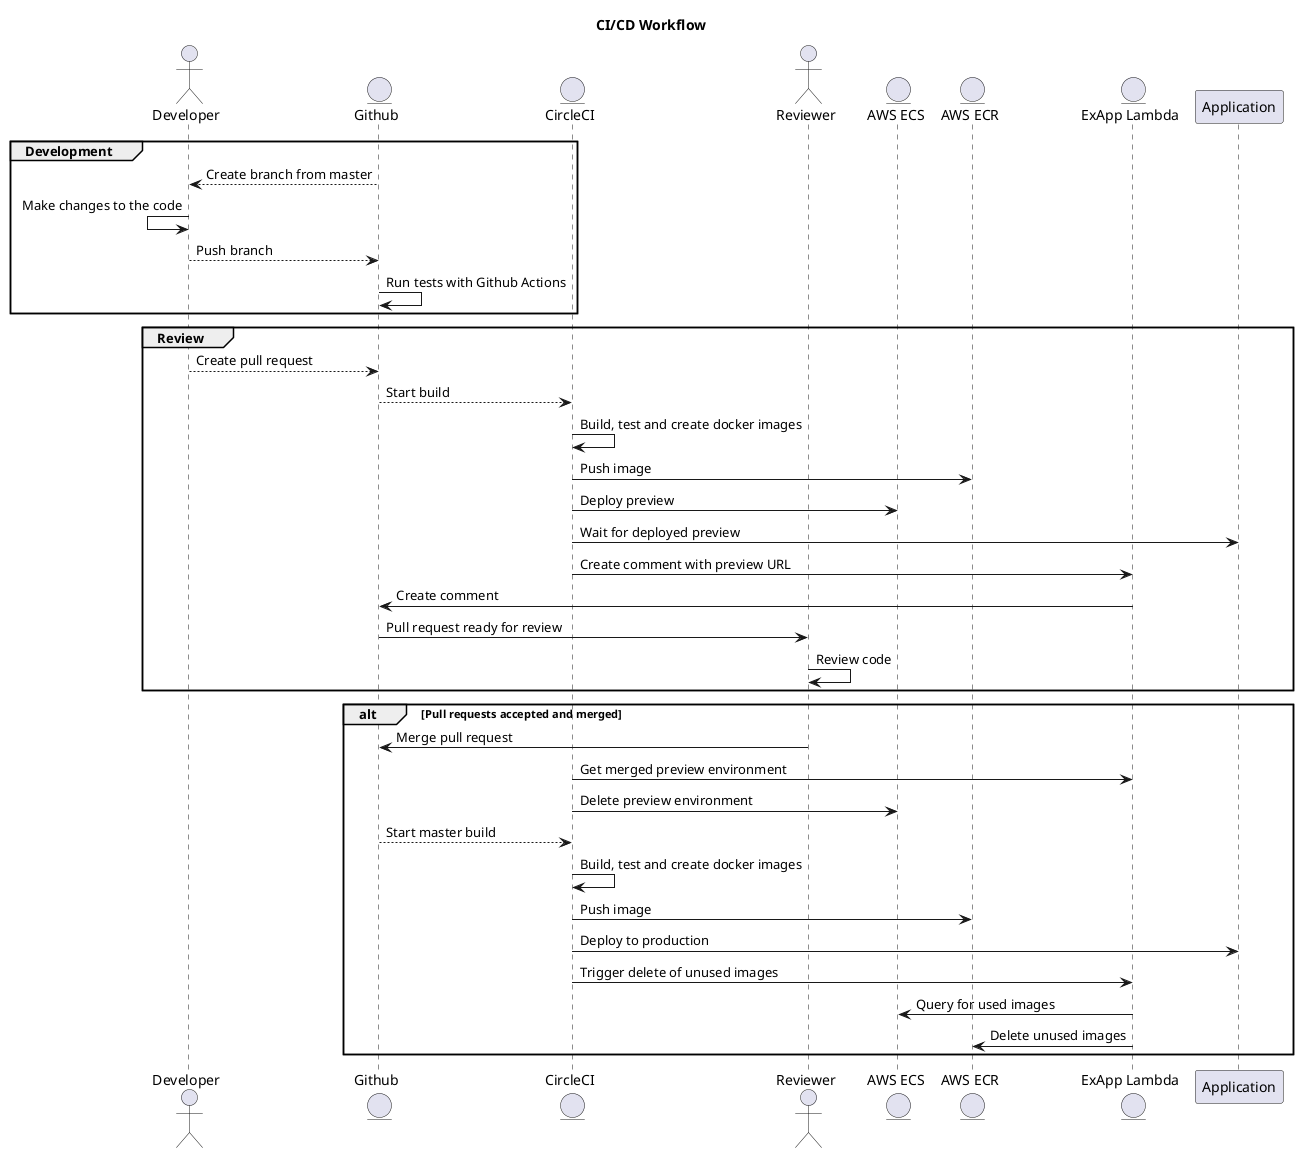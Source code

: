 @startuml

title CI/CD Workflow

actor "Developer"
entity "Github"

entity "CircleCI"
actor "Reviewer"
entity "AWS ECS"
entity "AWS ECR"
entity "ExApp Lambda"

group Development
    "Developer" <-- "Github": Create branch from master
    "Developer" <- "Developer": Make changes to the code
    "Developer" --> "Github": Push branch
    "Github" -> "Github": Run tests with Github Actions
end
group Review
    "Developer" --> "Github": Create pull request
    "Github" --> "CircleCI": Start build
    "CircleCI" -> "CircleCI": Build, test and create docker images
    "CircleCI" -> "AWS ECR": Push image
    "CircleCI" -> "AWS ECS": Deploy preview
    "CircleCI" -> "Application": Wait for deployed preview
    "CircleCI" -> "ExApp Lambda": Create comment with preview URL
    "ExApp Lambda" -> "Github": Create comment
    "Github" -> "Reviewer": Pull request ready for review
    "Reviewer" -> "Reviewer": Review code
end

alt Pull requests accepted and merged
    "Reviewer" -> "Github" : Merge pull request
    "CircleCI" -> "ExApp Lambda": Get merged preview environment
    "CircleCI" -> "AWS ECS": Delete preview environment
    "Github" --> "CircleCI": Start master build
    "CircleCI" -> "CircleCI": Build, test and create docker images
    "CircleCI" -> "AWS ECR": Push image
    "CircleCI" -> "Application": Deploy to production
    "CircleCI" -> "ExApp Lambda": Trigger delete of unused images
    "ExApp Lambda" -> "AWS ECS": Query for used images
    "ExApp Lambda" -> "AWS ECR": Delete unused images
end
@enduml